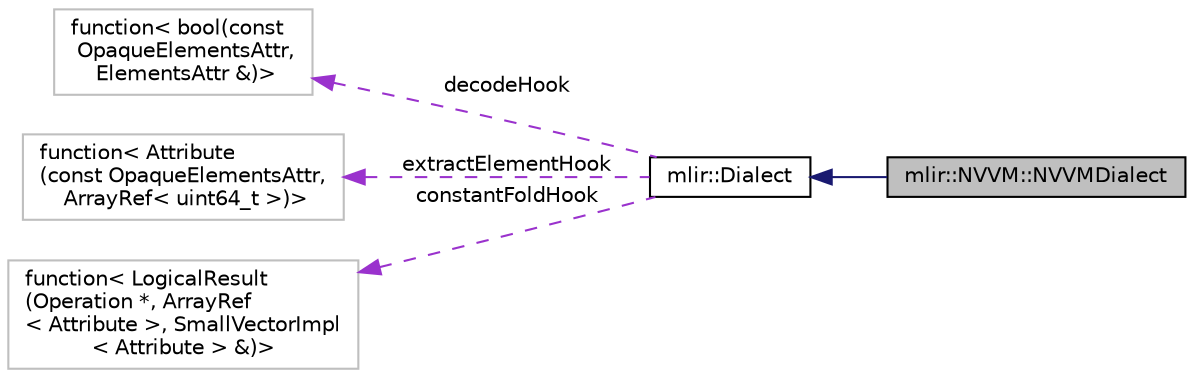 digraph "mlir::NVVM::NVVMDialect"
{
  bgcolor="transparent";
  edge [fontname="Helvetica",fontsize="10",labelfontname="Helvetica",labelfontsize="10"];
  node [fontname="Helvetica",fontsize="10",shape=record];
  rankdir="LR";
  Node2 [label="mlir::NVVM::NVVMDialect",height=0.2,width=0.4,color="black", fillcolor="grey75", style="filled", fontcolor="black"];
  Node3 -> Node2 [dir="back",color="midnightblue",fontsize="10",style="solid",fontname="Helvetica"];
  Node3 [label="mlir::Dialect",height=0.2,width=0.4,color="black",URL="$classmlir_1_1Dialect.html",tooltip="Dialects are groups of MLIR operations and behavior associated with the entire group. "];
  Node4 -> Node3 [dir="back",color="darkorchid3",fontsize="10",style="dashed",label=" decodeHook" ,fontname="Helvetica"];
  Node4 [label="function\< bool(const\l OpaqueElementsAttr,\l ElementsAttr &)\>",height=0.2,width=0.4,color="grey75"];
  Node5 -> Node3 [dir="back",color="darkorchid3",fontsize="10",style="dashed",label=" extractElementHook" ,fontname="Helvetica"];
  Node5 [label="function\< Attribute\l(const OpaqueElementsAttr,\l ArrayRef\< uint64_t \>)\>",height=0.2,width=0.4,color="grey75"];
  Node6 -> Node3 [dir="back",color="darkorchid3",fontsize="10",style="dashed",label=" constantFoldHook" ,fontname="Helvetica"];
  Node6 [label="function\< LogicalResult\l(Operation *, ArrayRef\l\< Attribute \>, SmallVectorImpl\l\< Attribute \> &)\>",height=0.2,width=0.4,color="grey75"];
}
